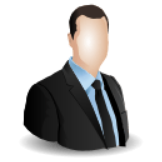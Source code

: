 <mxfile version="24.2.5" type="github">
  <diagram name="第 1 页" id="DuCJjmCydaRT3wfmN0sx">
    <mxGraphModel dx="1834" dy="786" grid="1" gridSize="10" guides="1" tooltips="1" connect="1" arrows="1" fold="1" page="0" pageScale="1" pageWidth="827" pageHeight="1169" math="0" shadow="0">
      <root>
        <mxCell id="0" />
        <mxCell id="1" parent="0" />
        <mxCell id="PbbaRRsRn3RA3urtakvR-2" value="" style="image;html=1;image=img/lib/clip_art/people/Suit_Man_128x128.png" vertex="1" parent="1">
          <mxGeometry x="-160" y="240" width="80" height="80" as="geometry" />
        </mxCell>
      </root>
    </mxGraphModel>
  </diagram>
</mxfile>
